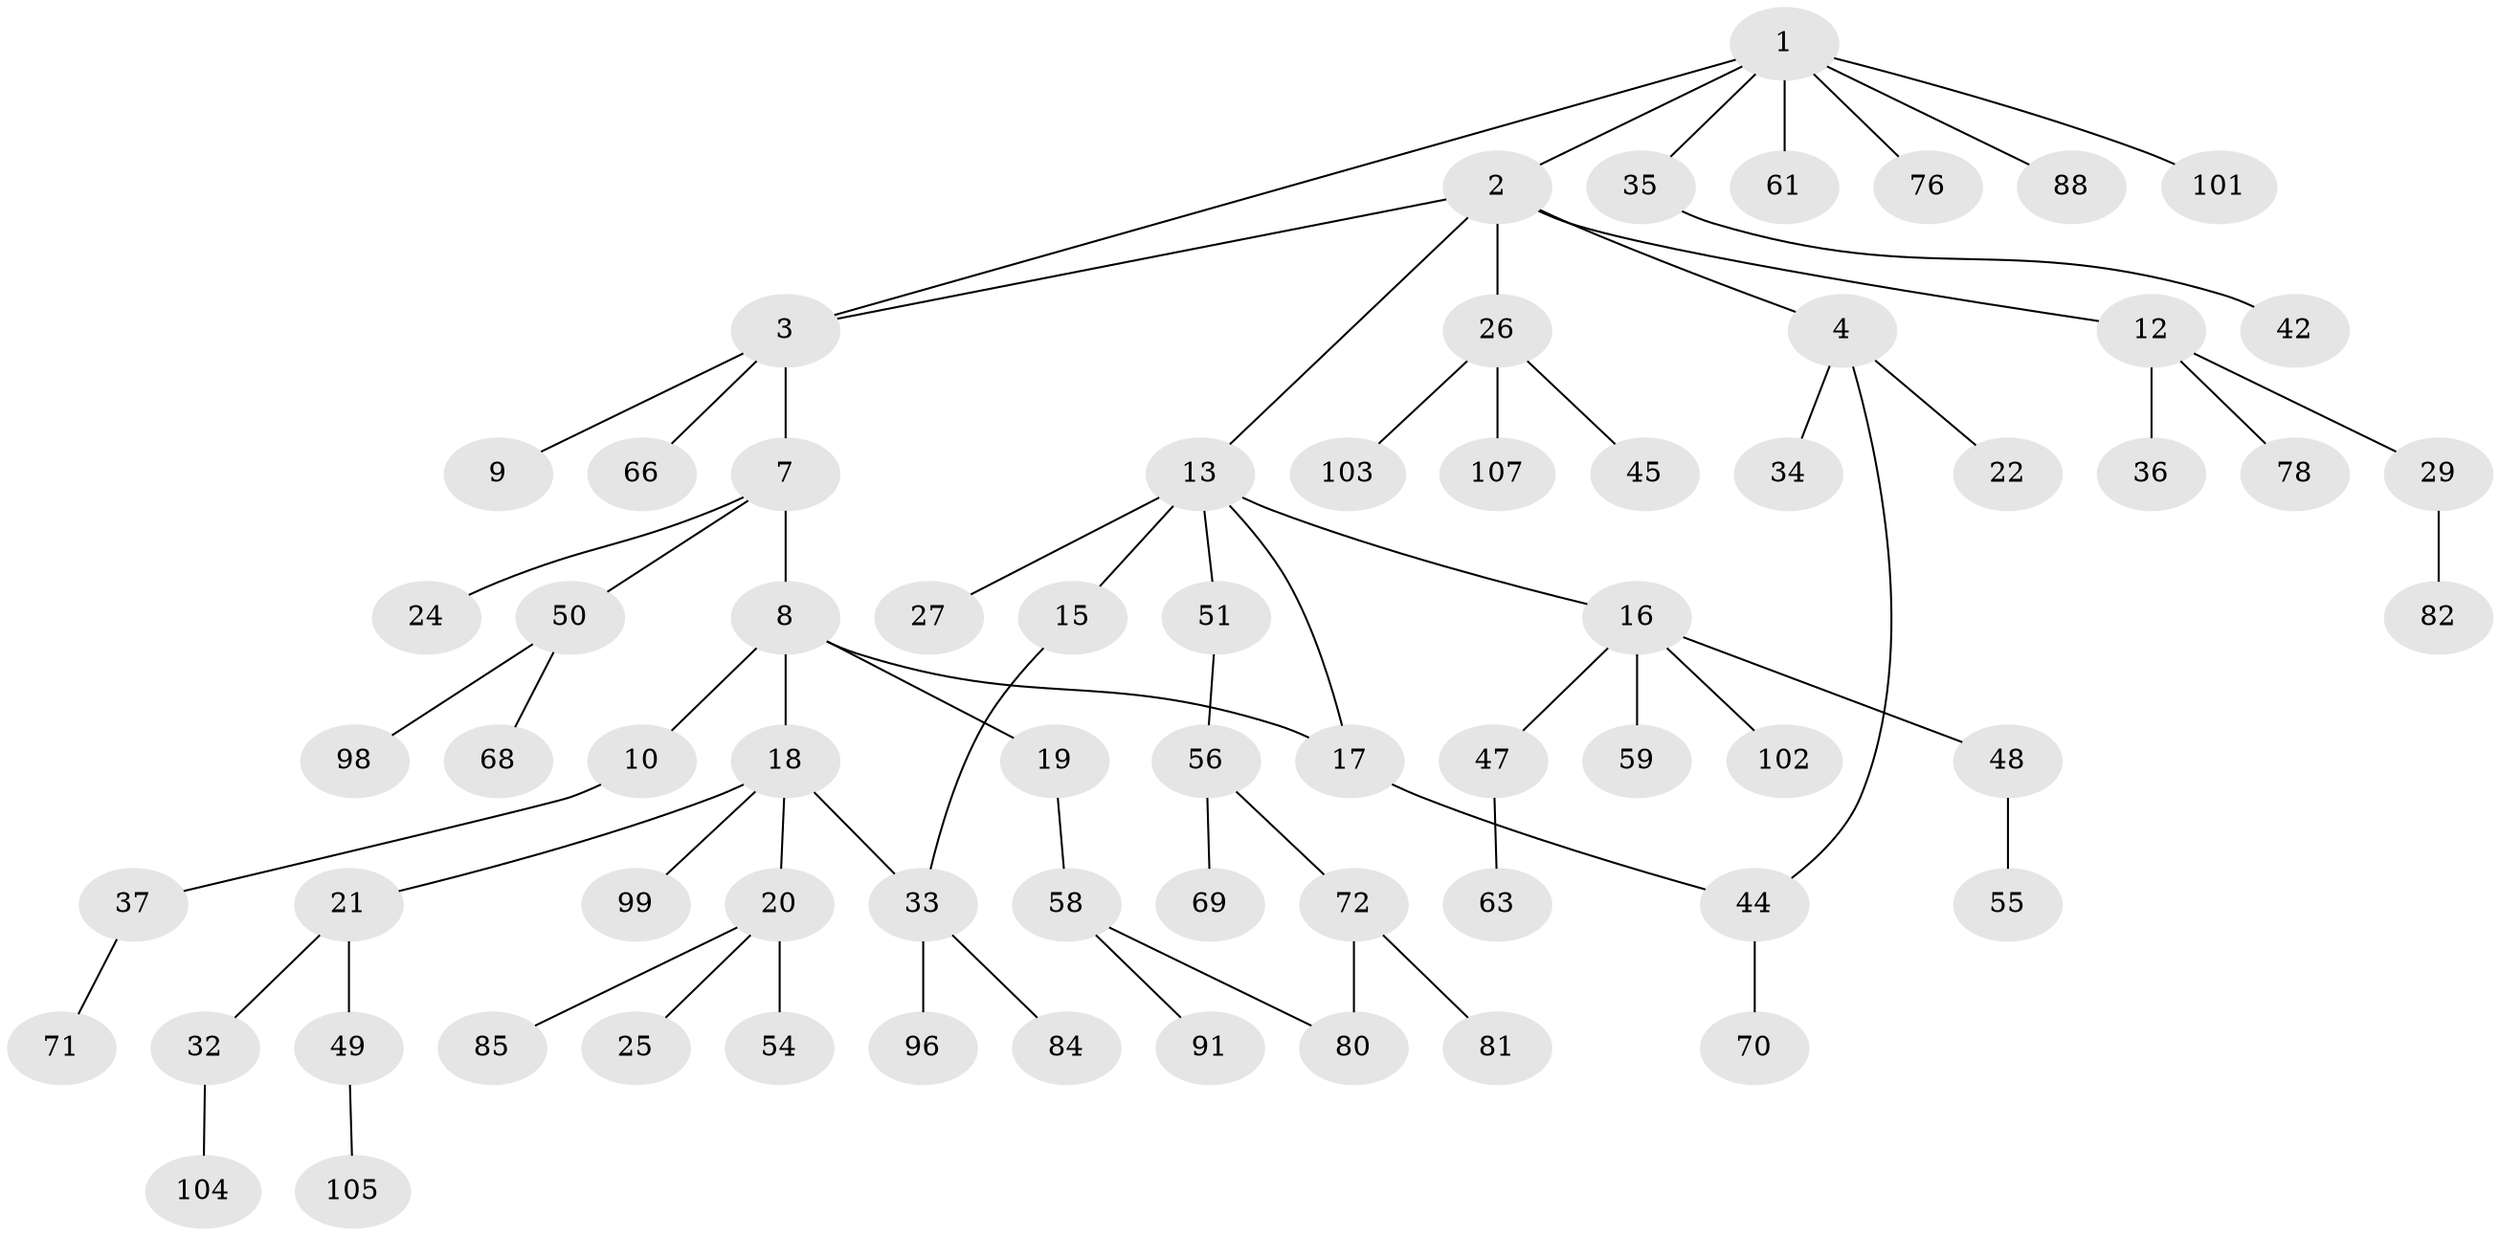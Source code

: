 // Generated by graph-tools (version 1.1) at 2025/51/02/27/25 19:51:37]
// undirected, 68 vertices, 72 edges
graph export_dot {
graph [start="1"]
  node [color=gray90,style=filled];
  1 [super="+53"];
  2;
  3 [super="+6"];
  4 [super="+5"];
  7 [super="+31"];
  8 [super="+11"];
  9 [super="+57"];
  10;
  12 [super="+28"];
  13 [super="+14"];
  15 [super="+90"];
  16 [super="+38"];
  17 [super="+95"];
  18 [super="+39"];
  19 [super="+62"];
  20 [super="+23"];
  21 [super="+30"];
  22;
  24 [super="+89"];
  25 [super="+73"];
  26 [super="+75"];
  27 [super="+86"];
  29 [super="+41"];
  32 [super="+100"];
  33 [super="+65"];
  34;
  35 [super="+43"];
  36 [super="+40"];
  37 [super="+52"];
  42;
  44 [super="+77"];
  45 [super="+46"];
  47;
  48 [super="+74"];
  49;
  50 [super="+67"];
  51 [super="+93"];
  54 [super="+83"];
  55 [super="+60"];
  56 [super="+64"];
  58 [super="+79"];
  59;
  61;
  63;
  66;
  68;
  69 [super="+94"];
  70;
  71;
  72 [super="+87"];
  76;
  78 [super="+106"];
  80;
  81;
  82 [super="+97"];
  84 [super="+92"];
  85;
  88;
  91;
  96;
  98 [super="+108"];
  99;
  101;
  102;
  103;
  104;
  105;
  107;
  1 -- 2;
  1 -- 3;
  1 -- 35;
  1 -- 61;
  1 -- 76;
  1 -- 101;
  1 -- 88;
  2 -- 4;
  2 -- 12;
  2 -- 13;
  2 -- 26;
  2 -- 3;
  3 -- 7;
  3 -- 9;
  3 -- 66;
  4 -- 34;
  4 -- 44;
  4 -- 22;
  7 -- 8;
  7 -- 24;
  7 -- 50;
  8 -- 10;
  8 -- 17;
  8 -- 18;
  8 -- 19;
  10 -- 37;
  12 -- 78;
  12 -- 29;
  12 -- 36;
  13 -- 15;
  13 -- 17;
  13 -- 27;
  13 -- 51;
  13 -- 16;
  15 -- 33;
  16 -- 47;
  16 -- 48;
  16 -- 102;
  16 -- 59;
  17 -- 44;
  18 -- 20;
  18 -- 21;
  18 -- 33;
  18 -- 99;
  19 -- 58;
  20 -- 25;
  20 -- 85;
  20 -- 54;
  21 -- 32;
  21 -- 49;
  26 -- 45;
  26 -- 103;
  26 -- 107;
  29 -- 82;
  32 -- 104;
  33 -- 84;
  33 -- 96;
  35 -- 42;
  37 -- 71;
  44 -- 70;
  47 -- 63;
  48 -- 55;
  49 -- 105;
  50 -- 68;
  50 -- 98;
  51 -- 56;
  56 -- 72;
  56 -- 69;
  58 -- 80;
  58 -- 91;
  72 -- 81;
  72 -- 80;
}
